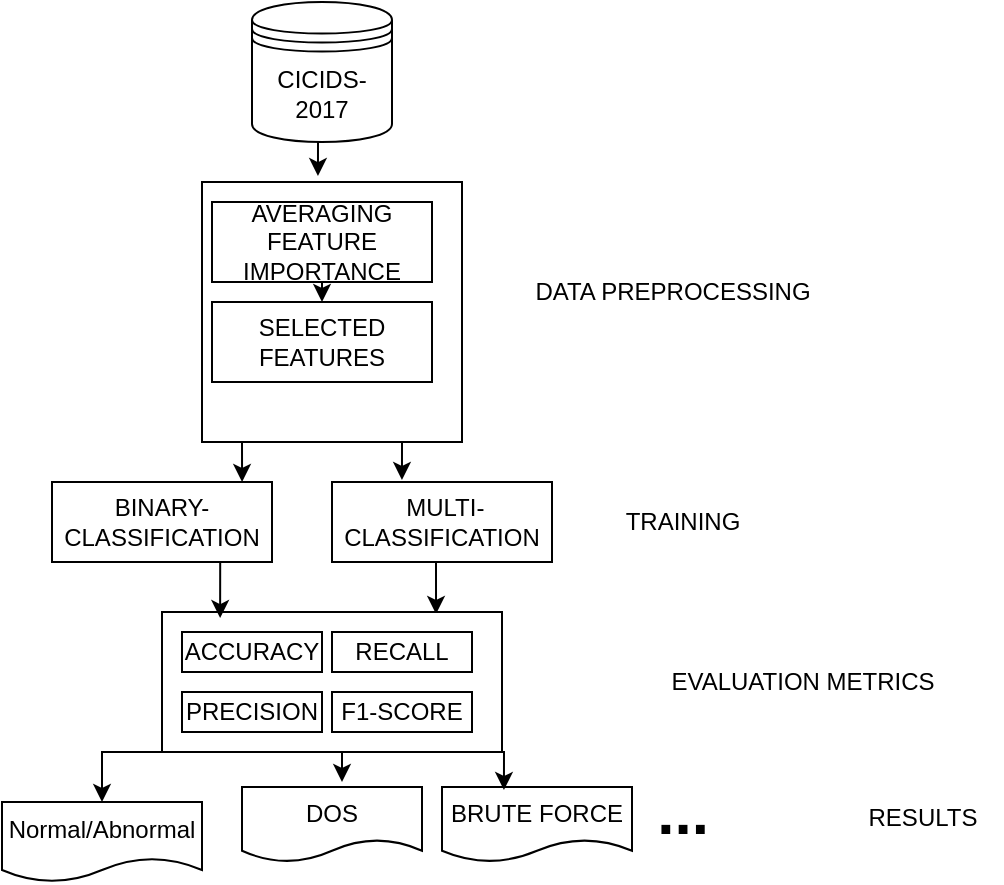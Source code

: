 <mxfile version="21.3.2" type="github">
  <diagram name="Page-1" id="KLqscwTxg-ofxyULUH3Z">
    <mxGraphModel dx="880" dy="452" grid="1" gridSize="10" guides="1" tooltips="1" connect="1" arrows="1" fold="1" page="1" pageScale="1" pageWidth="850" pageHeight="1100" math="0" shadow="0">
      <root>
        <mxCell id="0" />
        <mxCell id="1" parent="0" />
        <mxCell id="xIQzMIEmdIY-Aot5mV0n-43" style="edgeStyle=orthogonalEdgeStyle;rounded=0;orthogonalLoop=1;jettySize=auto;html=1;exitX=0.25;exitY=1;exitDx=0;exitDy=0;entryX=0.864;entryY=0;entryDx=0;entryDy=0;entryPerimeter=0;" edge="1" parent="1" source="xIQzMIEmdIY-Aot5mV0n-7" target="xIQzMIEmdIY-Aot5mV0n-41">
          <mxGeometry relative="1" as="geometry" />
        </mxCell>
        <mxCell id="xIQzMIEmdIY-Aot5mV0n-44" style="edgeStyle=orthogonalEdgeStyle;rounded=0;orthogonalLoop=1;jettySize=auto;html=1;exitX=0.75;exitY=1;exitDx=0;exitDy=0;entryX=0.318;entryY=-0.025;entryDx=0;entryDy=0;entryPerimeter=0;" edge="1" parent="1" source="xIQzMIEmdIY-Aot5mV0n-7" target="xIQzMIEmdIY-Aot5mV0n-19">
          <mxGeometry relative="1" as="geometry" />
        </mxCell>
        <mxCell id="xIQzMIEmdIY-Aot5mV0n-7" value="" style="whiteSpace=wrap;html=1;aspect=fixed;" vertex="1" parent="1">
          <mxGeometry x="220" y="110" width="130" height="130" as="geometry" />
        </mxCell>
        <mxCell id="xIQzMIEmdIY-Aot5mV0n-37" style="edgeStyle=orthogonalEdgeStyle;rounded=0;orthogonalLoop=1;jettySize=auto;html=1;exitX=0.5;exitY=1;exitDx=0;exitDy=0;entryX=0.446;entryY=-0.023;entryDx=0;entryDy=0;entryPerimeter=0;" edge="1" parent="1" source="xIQzMIEmdIY-Aot5mV0n-9" target="xIQzMIEmdIY-Aot5mV0n-7">
          <mxGeometry relative="1" as="geometry" />
        </mxCell>
        <mxCell id="xIQzMIEmdIY-Aot5mV0n-9" value="CICIDS-2017" style="shape=datastore;whiteSpace=wrap;html=1;" vertex="1" parent="1">
          <mxGeometry x="245" y="20" width="70" height="70" as="geometry" />
        </mxCell>
        <mxCell id="xIQzMIEmdIY-Aot5mV0n-13" value="SELECTED FEATURES" style="rounded=0;whiteSpace=wrap;html=1;" vertex="1" parent="1">
          <mxGeometry x="225" y="170" width="110" height="40" as="geometry" />
        </mxCell>
        <mxCell id="xIQzMIEmdIY-Aot5mV0n-14" style="edgeStyle=orthogonalEdgeStyle;rounded=0;orthogonalLoop=1;jettySize=auto;html=1;exitX=0.5;exitY=1;exitDx=0;exitDy=0;entryX=0.5;entryY=0;entryDx=0;entryDy=0;" edge="1" parent="1" source="xIQzMIEmdIY-Aot5mV0n-15" target="xIQzMIEmdIY-Aot5mV0n-13">
          <mxGeometry relative="1" as="geometry" />
        </mxCell>
        <mxCell id="xIQzMIEmdIY-Aot5mV0n-15" value="AVERAGING FEATURE IMPORTANCE" style="rounded=0;whiteSpace=wrap;html=1;" vertex="1" parent="1">
          <mxGeometry x="225" y="120" width="110" height="40" as="geometry" />
        </mxCell>
        <mxCell id="xIQzMIEmdIY-Aot5mV0n-17" value="DATA PREPROCESSING" style="text;html=1;align=center;verticalAlign=middle;resizable=0;points=[];autosize=1;strokeColor=none;fillColor=none;" vertex="1" parent="1">
          <mxGeometry x="375" y="150" width="160" height="30" as="geometry" />
        </mxCell>
        <mxCell id="xIQzMIEmdIY-Aot5mV0n-18" value="TRAINING" style="text;html=1;align=center;verticalAlign=middle;resizable=0;points=[];autosize=1;strokeColor=none;fillColor=none;" vertex="1" parent="1">
          <mxGeometry x="420" y="265" width="80" height="30" as="geometry" />
        </mxCell>
        <mxCell id="xIQzMIEmdIY-Aot5mV0n-46" style="edgeStyle=orthogonalEdgeStyle;rounded=0;orthogonalLoop=1;jettySize=auto;html=1;exitX=0.5;exitY=1;exitDx=0;exitDy=0;entryX=0.806;entryY=0.014;entryDx=0;entryDy=0;entryPerimeter=0;" edge="1" parent="1" source="xIQzMIEmdIY-Aot5mV0n-19" target="xIQzMIEmdIY-Aot5mV0n-32">
          <mxGeometry relative="1" as="geometry" />
        </mxCell>
        <mxCell id="xIQzMIEmdIY-Aot5mV0n-19" value="&amp;nbsp;MULTI-CLASSIFICATION" style="rounded=0;whiteSpace=wrap;html=1;" vertex="1" parent="1">
          <mxGeometry x="285" y="260" width="110" height="40" as="geometry" />
        </mxCell>
        <mxCell id="xIQzMIEmdIY-Aot5mV0n-20" style="edgeStyle=orthogonalEdgeStyle;rounded=0;orthogonalLoop=1;jettySize=auto;html=1;exitX=0.5;exitY=1;exitDx=0;exitDy=0;" edge="1" parent="1">
          <mxGeometry relative="1" as="geometry">
            <mxPoint x="290" y="398" as="sourcePoint" />
            <mxPoint x="290" y="398" as="targetPoint" />
          </mxGeometry>
        </mxCell>
        <mxCell id="xIQzMIEmdIY-Aot5mV0n-21" value="DOS" style="shape=document;whiteSpace=wrap;html=1;boundedLbl=1;" vertex="1" parent="1">
          <mxGeometry x="240" y="412.5" width="90" height="37.5" as="geometry" />
        </mxCell>
        <mxCell id="xIQzMIEmdIY-Aot5mV0n-22" value="BRUTE FORCE" style="shape=document;whiteSpace=wrap;html=1;boundedLbl=1;" vertex="1" parent="1">
          <mxGeometry x="340" y="412.5" width="95" height="37.5" as="geometry" />
        </mxCell>
        <mxCell id="xIQzMIEmdIY-Aot5mV0n-23" value="RESULTS" style="text;html=1;align=center;verticalAlign=middle;resizable=0;points=[];autosize=1;strokeColor=none;fillColor=none;" vertex="1" parent="1">
          <mxGeometry x="540" y="412.5" width="80" height="30" as="geometry" />
        </mxCell>
        <mxCell id="xIQzMIEmdIY-Aot5mV0n-24" value="&lt;b style=&quot;font-size: 31px;&quot;&gt;&lt;font style=&quot;font-size: 31px;&quot;&gt;..&lt;/font&gt;.&lt;/b&gt;" style="text;html=1;align=center;verticalAlign=middle;resizable=0;points=[];autosize=1;strokeColor=none;fillColor=none;" vertex="1" parent="1">
          <mxGeometry x="435" y="400" width="50" height="50" as="geometry" />
        </mxCell>
        <mxCell id="xIQzMIEmdIY-Aot5mV0n-27" value="EVALUATION METRICS" style="text;html=1;align=center;verticalAlign=middle;resizable=0;points=[];autosize=1;strokeColor=none;fillColor=none;" vertex="1" parent="1">
          <mxGeometry x="440" y="345" width="160" height="30" as="geometry" />
        </mxCell>
        <mxCell id="xIQzMIEmdIY-Aot5mV0n-48" style="edgeStyle=orthogonalEdgeStyle;rounded=0;orthogonalLoop=1;jettySize=auto;html=1;exitX=0;exitY=1;exitDx=0;exitDy=0;entryX=0.5;entryY=0;entryDx=0;entryDy=0;" edge="1" parent="1" source="xIQzMIEmdIY-Aot5mV0n-32" target="xIQzMIEmdIY-Aot5mV0n-47">
          <mxGeometry relative="1" as="geometry" />
        </mxCell>
        <mxCell id="xIQzMIEmdIY-Aot5mV0n-49" style="edgeStyle=orthogonalEdgeStyle;rounded=0;orthogonalLoop=1;jettySize=auto;html=1;exitX=0.5;exitY=1;exitDx=0;exitDy=0;" edge="1" parent="1" source="xIQzMIEmdIY-Aot5mV0n-32">
          <mxGeometry relative="1" as="geometry">
            <mxPoint x="290" y="410" as="targetPoint" />
          </mxGeometry>
        </mxCell>
        <mxCell id="xIQzMIEmdIY-Aot5mV0n-50" style="edgeStyle=orthogonalEdgeStyle;rounded=0;orthogonalLoop=1;jettySize=auto;html=1;exitX=1;exitY=1;exitDx=0;exitDy=0;entryX=0.326;entryY=0.04;entryDx=0;entryDy=0;entryPerimeter=0;" edge="1" parent="1" source="xIQzMIEmdIY-Aot5mV0n-32" target="xIQzMIEmdIY-Aot5mV0n-22">
          <mxGeometry relative="1" as="geometry" />
        </mxCell>
        <mxCell id="xIQzMIEmdIY-Aot5mV0n-32" value="" style="rounded=0;whiteSpace=wrap;html=1;" vertex="1" parent="1">
          <mxGeometry x="200" y="325" width="170" height="70" as="geometry" />
        </mxCell>
        <mxCell id="xIQzMIEmdIY-Aot5mV0n-33" value="ACCURACY" style="rounded=0;whiteSpace=wrap;html=1;" vertex="1" parent="1">
          <mxGeometry x="210" y="335" width="70" height="20" as="geometry" />
        </mxCell>
        <mxCell id="xIQzMIEmdIY-Aot5mV0n-34" value="PRECISION" style="rounded=0;whiteSpace=wrap;html=1;" vertex="1" parent="1">
          <mxGeometry x="210" y="365" width="70" height="20" as="geometry" />
        </mxCell>
        <mxCell id="xIQzMIEmdIY-Aot5mV0n-35" value="RECALL" style="rounded=0;whiteSpace=wrap;html=1;" vertex="1" parent="1">
          <mxGeometry x="285" y="335" width="70" height="20" as="geometry" />
        </mxCell>
        <mxCell id="xIQzMIEmdIY-Aot5mV0n-36" value="F1-SCORE" style="rounded=0;whiteSpace=wrap;html=1;" vertex="1" parent="1">
          <mxGeometry x="285" y="365" width="70" height="20" as="geometry" />
        </mxCell>
        <mxCell id="xIQzMIEmdIY-Aot5mV0n-45" style="edgeStyle=orthogonalEdgeStyle;rounded=0;orthogonalLoop=1;jettySize=auto;html=1;exitX=0.75;exitY=1;exitDx=0;exitDy=0;entryX=0.171;entryY=0.043;entryDx=0;entryDy=0;entryPerimeter=0;" edge="1" parent="1" source="xIQzMIEmdIY-Aot5mV0n-41" target="xIQzMIEmdIY-Aot5mV0n-32">
          <mxGeometry relative="1" as="geometry" />
        </mxCell>
        <mxCell id="xIQzMIEmdIY-Aot5mV0n-41" value="BINARY-CLASSIFICATION" style="rounded=0;whiteSpace=wrap;html=1;" vertex="1" parent="1">
          <mxGeometry x="145" y="260" width="110" height="40" as="geometry" />
        </mxCell>
        <mxCell id="xIQzMIEmdIY-Aot5mV0n-47" value="Normal/Abnormal" style="shape=document;whiteSpace=wrap;html=1;boundedLbl=1;" vertex="1" parent="1">
          <mxGeometry x="120" y="420" width="100" height="40" as="geometry" />
        </mxCell>
      </root>
    </mxGraphModel>
  </diagram>
</mxfile>
